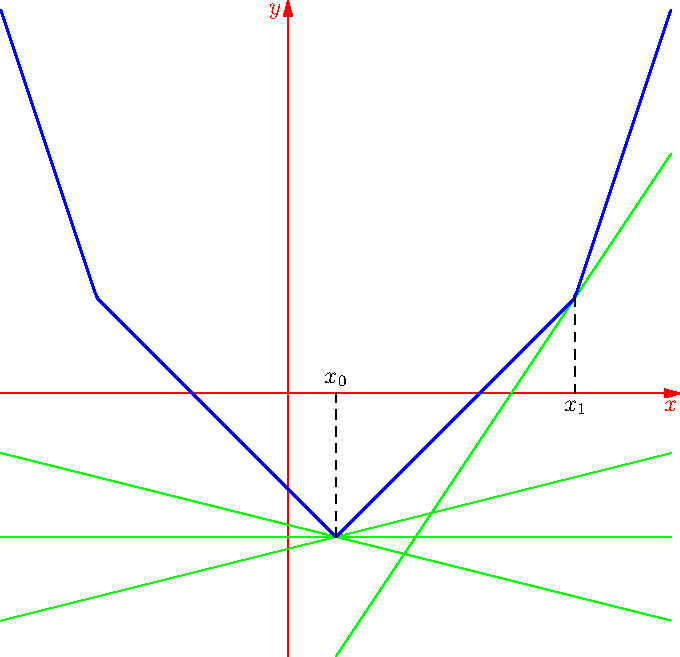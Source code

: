 import graph;
import plain;
size(12cm);
real r = 5;
real f(real x) { return abs(x-5)+abs(x+5)+abs(x)-13; }
real g1(real x) { return 1.5*(x-5)+f(5); }
real g2(real x) { return .25*(x-0)+f(0); }
real g3(real x) { return 0*(x-0)+f(0); }
real g4(real x) { return -.25*(x-0)+f(0); }
draw(graph(g1,0,7),green);
draw(graph(g2,-7,7),green);
draw(graph(g3,-7,7),green);
draw(graph(g4,-7,7),green);
draw(graph(f,-7,7,n=200),blue+1);

xaxis('$x$',red,EndArrow);
yaxis('$y$',XEquals(-1),red,EndArrow);
label('$x_0$',(0,0),N);
label('$x_1$',(5,0),S);
draw((0,0)--(0,f(0)),dashed);
draw((5,0)--(5,f(5)),dashed);
